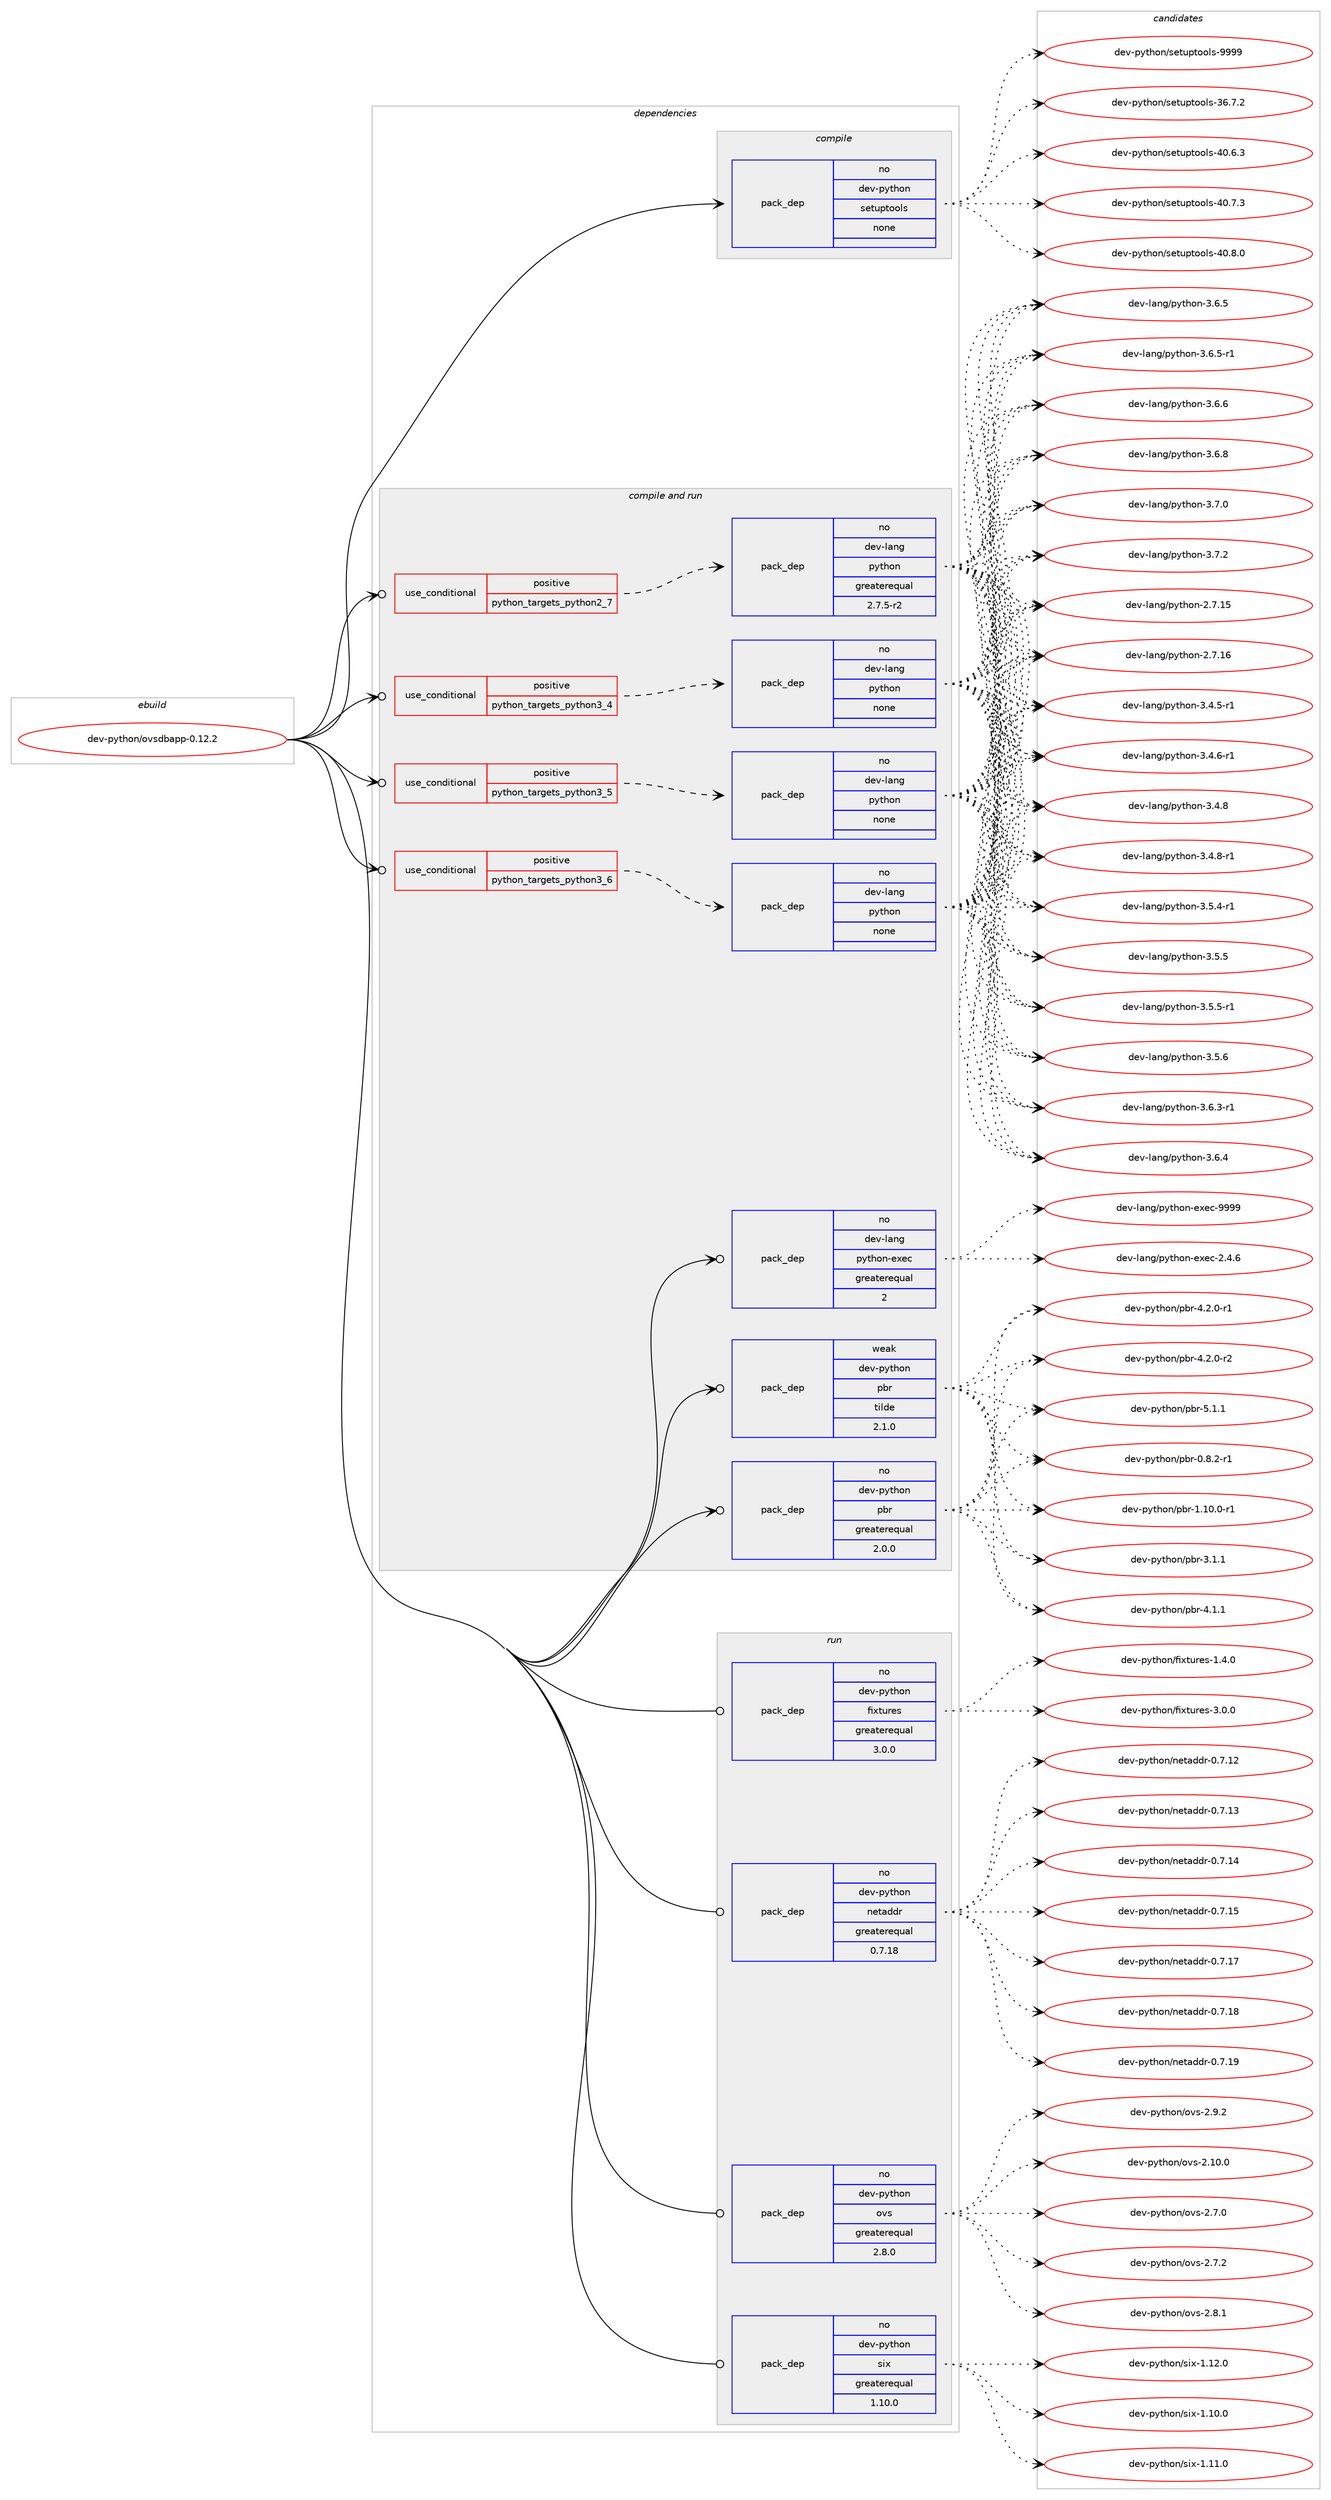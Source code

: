 digraph prolog {

# *************
# Graph options
# *************

newrank=true;
concentrate=true;
compound=true;
graph [rankdir=LR,fontname=Helvetica,fontsize=10,ranksep=1.5];#, ranksep=2.5, nodesep=0.2];
edge  [arrowhead=vee];
node  [fontname=Helvetica,fontsize=10];

# **********
# The ebuild
# **********

subgraph cluster_leftcol {
color=gray;
rank=same;
label=<<i>ebuild</i>>;
id [label="dev-python/ovsdbapp-0.12.2", color=red, width=4, href="../dev-python/ovsdbapp-0.12.2.svg"];
}

# ****************
# The dependencies
# ****************

subgraph cluster_midcol {
color=gray;
label=<<i>dependencies</i>>;
subgraph cluster_compile {
fillcolor="#eeeeee";
style=filled;
label=<<i>compile</i>>;
subgraph pack1021448 {
dependency1423583 [label=<<TABLE BORDER="0" CELLBORDER="1" CELLSPACING="0" CELLPADDING="4" WIDTH="220"><TR><TD ROWSPAN="6" CELLPADDING="30">pack_dep</TD></TR><TR><TD WIDTH="110">no</TD></TR><TR><TD>dev-python</TD></TR><TR><TD>setuptools</TD></TR><TR><TD>none</TD></TR><TR><TD></TD></TR></TABLE>>, shape=none, color=blue];
}
id:e -> dependency1423583:w [weight=20,style="solid",arrowhead="vee"];
}
subgraph cluster_compileandrun {
fillcolor="#eeeeee";
style=filled;
label=<<i>compile and run</i>>;
subgraph cond378856 {
dependency1423584 [label=<<TABLE BORDER="0" CELLBORDER="1" CELLSPACING="0" CELLPADDING="4"><TR><TD ROWSPAN="3" CELLPADDING="10">use_conditional</TD></TR><TR><TD>positive</TD></TR><TR><TD>python_targets_python2_7</TD></TR></TABLE>>, shape=none, color=red];
subgraph pack1021449 {
dependency1423585 [label=<<TABLE BORDER="0" CELLBORDER="1" CELLSPACING="0" CELLPADDING="4" WIDTH="220"><TR><TD ROWSPAN="6" CELLPADDING="30">pack_dep</TD></TR><TR><TD WIDTH="110">no</TD></TR><TR><TD>dev-lang</TD></TR><TR><TD>python</TD></TR><TR><TD>greaterequal</TD></TR><TR><TD>2.7.5-r2</TD></TR></TABLE>>, shape=none, color=blue];
}
dependency1423584:e -> dependency1423585:w [weight=20,style="dashed",arrowhead="vee"];
}
id:e -> dependency1423584:w [weight=20,style="solid",arrowhead="odotvee"];
subgraph cond378857 {
dependency1423586 [label=<<TABLE BORDER="0" CELLBORDER="1" CELLSPACING="0" CELLPADDING="4"><TR><TD ROWSPAN="3" CELLPADDING="10">use_conditional</TD></TR><TR><TD>positive</TD></TR><TR><TD>python_targets_python3_4</TD></TR></TABLE>>, shape=none, color=red];
subgraph pack1021450 {
dependency1423587 [label=<<TABLE BORDER="0" CELLBORDER="1" CELLSPACING="0" CELLPADDING="4" WIDTH="220"><TR><TD ROWSPAN="6" CELLPADDING="30">pack_dep</TD></TR><TR><TD WIDTH="110">no</TD></TR><TR><TD>dev-lang</TD></TR><TR><TD>python</TD></TR><TR><TD>none</TD></TR><TR><TD></TD></TR></TABLE>>, shape=none, color=blue];
}
dependency1423586:e -> dependency1423587:w [weight=20,style="dashed",arrowhead="vee"];
}
id:e -> dependency1423586:w [weight=20,style="solid",arrowhead="odotvee"];
subgraph cond378858 {
dependency1423588 [label=<<TABLE BORDER="0" CELLBORDER="1" CELLSPACING="0" CELLPADDING="4"><TR><TD ROWSPAN="3" CELLPADDING="10">use_conditional</TD></TR><TR><TD>positive</TD></TR><TR><TD>python_targets_python3_5</TD></TR></TABLE>>, shape=none, color=red];
subgraph pack1021451 {
dependency1423589 [label=<<TABLE BORDER="0" CELLBORDER="1" CELLSPACING="0" CELLPADDING="4" WIDTH="220"><TR><TD ROWSPAN="6" CELLPADDING="30">pack_dep</TD></TR><TR><TD WIDTH="110">no</TD></TR><TR><TD>dev-lang</TD></TR><TR><TD>python</TD></TR><TR><TD>none</TD></TR><TR><TD></TD></TR></TABLE>>, shape=none, color=blue];
}
dependency1423588:e -> dependency1423589:w [weight=20,style="dashed",arrowhead="vee"];
}
id:e -> dependency1423588:w [weight=20,style="solid",arrowhead="odotvee"];
subgraph cond378859 {
dependency1423590 [label=<<TABLE BORDER="0" CELLBORDER="1" CELLSPACING="0" CELLPADDING="4"><TR><TD ROWSPAN="3" CELLPADDING="10">use_conditional</TD></TR><TR><TD>positive</TD></TR><TR><TD>python_targets_python3_6</TD></TR></TABLE>>, shape=none, color=red];
subgraph pack1021452 {
dependency1423591 [label=<<TABLE BORDER="0" CELLBORDER="1" CELLSPACING="0" CELLPADDING="4" WIDTH="220"><TR><TD ROWSPAN="6" CELLPADDING="30">pack_dep</TD></TR><TR><TD WIDTH="110">no</TD></TR><TR><TD>dev-lang</TD></TR><TR><TD>python</TD></TR><TR><TD>none</TD></TR><TR><TD></TD></TR></TABLE>>, shape=none, color=blue];
}
dependency1423590:e -> dependency1423591:w [weight=20,style="dashed",arrowhead="vee"];
}
id:e -> dependency1423590:w [weight=20,style="solid",arrowhead="odotvee"];
subgraph pack1021453 {
dependency1423592 [label=<<TABLE BORDER="0" CELLBORDER="1" CELLSPACING="0" CELLPADDING="4" WIDTH="220"><TR><TD ROWSPAN="6" CELLPADDING="30">pack_dep</TD></TR><TR><TD WIDTH="110">no</TD></TR><TR><TD>dev-lang</TD></TR><TR><TD>python-exec</TD></TR><TR><TD>greaterequal</TD></TR><TR><TD>2</TD></TR></TABLE>>, shape=none, color=blue];
}
id:e -> dependency1423592:w [weight=20,style="solid",arrowhead="odotvee"];
subgraph pack1021454 {
dependency1423593 [label=<<TABLE BORDER="0" CELLBORDER="1" CELLSPACING="0" CELLPADDING="4" WIDTH="220"><TR><TD ROWSPAN="6" CELLPADDING="30">pack_dep</TD></TR><TR><TD WIDTH="110">no</TD></TR><TR><TD>dev-python</TD></TR><TR><TD>pbr</TD></TR><TR><TD>greaterequal</TD></TR><TR><TD>2.0.0</TD></TR></TABLE>>, shape=none, color=blue];
}
id:e -> dependency1423593:w [weight=20,style="solid",arrowhead="odotvee"];
subgraph pack1021455 {
dependency1423594 [label=<<TABLE BORDER="0" CELLBORDER="1" CELLSPACING="0" CELLPADDING="4" WIDTH="220"><TR><TD ROWSPAN="6" CELLPADDING="30">pack_dep</TD></TR><TR><TD WIDTH="110">weak</TD></TR><TR><TD>dev-python</TD></TR><TR><TD>pbr</TD></TR><TR><TD>tilde</TD></TR><TR><TD>2.1.0</TD></TR></TABLE>>, shape=none, color=blue];
}
id:e -> dependency1423594:w [weight=20,style="solid",arrowhead="odotvee"];
}
subgraph cluster_run {
fillcolor="#eeeeee";
style=filled;
label=<<i>run</i>>;
subgraph pack1021456 {
dependency1423595 [label=<<TABLE BORDER="0" CELLBORDER="1" CELLSPACING="0" CELLPADDING="4" WIDTH="220"><TR><TD ROWSPAN="6" CELLPADDING="30">pack_dep</TD></TR><TR><TD WIDTH="110">no</TD></TR><TR><TD>dev-python</TD></TR><TR><TD>fixtures</TD></TR><TR><TD>greaterequal</TD></TR><TR><TD>3.0.0</TD></TR></TABLE>>, shape=none, color=blue];
}
id:e -> dependency1423595:w [weight=20,style="solid",arrowhead="odot"];
subgraph pack1021457 {
dependency1423596 [label=<<TABLE BORDER="0" CELLBORDER="1" CELLSPACING="0" CELLPADDING="4" WIDTH="220"><TR><TD ROWSPAN="6" CELLPADDING="30">pack_dep</TD></TR><TR><TD WIDTH="110">no</TD></TR><TR><TD>dev-python</TD></TR><TR><TD>netaddr</TD></TR><TR><TD>greaterequal</TD></TR><TR><TD>0.7.18</TD></TR></TABLE>>, shape=none, color=blue];
}
id:e -> dependency1423596:w [weight=20,style="solid",arrowhead="odot"];
subgraph pack1021458 {
dependency1423597 [label=<<TABLE BORDER="0" CELLBORDER="1" CELLSPACING="0" CELLPADDING="4" WIDTH="220"><TR><TD ROWSPAN="6" CELLPADDING="30">pack_dep</TD></TR><TR><TD WIDTH="110">no</TD></TR><TR><TD>dev-python</TD></TR><TR><TD>ovs</TD></TR><TR><TD>greaterequal</TD></TR><TR><TD>2.8.0</TD></TR></TABLE>>, shape=none, color=blue];
}
id:e -> dependency1423597:w [weight=20,style="solid",arrowhead="odot"];
subgraph pack1021459 {
dependency1423598 [label=<<TABLE BORDER="0" CELLBORDER="1" CELLSPACING="0" CELLPADDING="4" WIDTH="220"><TR><TD ROWSPAN="6" CELLPADDING="30">pack_dep</TD></TR><TR><TD WIDTH="110">no</TD></TR><TR><TD>dev-python</TD></TR><TR><TD>six</TD></TR><TR><TD>greaterequal</TD></TR><TR><TD>1.10.0</TD></TR></TABLE>>, shape=none, color=blue];
}
id:e -> dependency1423598:w [weight=20,style="solid",arrowhead="odot"];
}
}

# **************
# The candidates
# **************

subgraph cluster_choices {
rank=same;
color=gray;
label=<<i>candidates</i>>;

subgraph choice1021448 {
color=black;
nodesep=1;
choice100101118451121211161041111104711510111611711211611111110811545515446554650 [label="dev-python/setuptools-36.7.2", color=red, width=4,href="../dev-python/setuptools-36.7.2.svg"];
choice100101118451121211161041111104711510111611711211611111110811545524846544651 [label="dev-python/setuptools-40.6.3", color=red, width=4,href="../dev-python/setuptools-40.6.3.svg"];
choice100101118451121211161041111104711510111611711211611111110811545524846554651 [label="dev-python/setuptools-40.7.3", color=red, width=4,href="../dev-python/setuptools-40.7.3.svg"];
choice100101118451121211161041111104711510111611711211611111110811545524846564648 [label="dev-python/setuptools-40.8.0", color=red, width=4,href="../dev-python/setuptools-40.8.0.svg"];
choice10010111845112121116104111110471151011161171121161111111081154557575757 [label="dev-python/setuptools-9999", color=red, width=4,href="../dev-python/setuptools-9999.svg"];
dependency1423583:e -> choice100101118451121211161041111104711510111611711211611111110811545515446554650:w [style=dotted,weight="100"];
dependency1423583:e -> choice100101118451121211161041111104711510111611711211611111110811545524846544651:w [style=dotted,weight="100"];
dependency1423583:e -> choice100101118451121211161041111104711510111611711211611111110811545524846554651:w [style=dotted,weight="100"];
dependency1423583:e -> choice100101118451121211161041111104711510111611711211611111110811545524846564648:w [style=dotted,weight="100"];
dependency1423583:e -> choice10010111845112121116104111110471151011161171121161111111081154557575757:w [style=dotted,weight="100"];
}
subgraph choice1021449 {
color=black;
nodesep=1;
choice10010111845108971101034711212111610411111045504655464953 [label="dev-lang/python-2.7.15", color=red, width=4,href="../dev-lang/python-2.7.15.svg"];
choice10010111845108971101034711212111610411111045504655464954 [label="dev-lang/python-2.7.16", color=red, width=4,href="../dev-lang/python-2.7.16.svg"];
choice1001011184510897110103471121211161041111104551465246534511449 [label="dev-lang/python-3.4.5-r1", color=red, width=4,href="../dev-lang/python-3.4.5-r1.svg"];
choice1001011184510897110103471121211161041111104551465246544511449 [label="dev-lang/python-3.4.6-r1", color=red, width=4,href="../dev-lang/python-3.4.6-r1.svg"];
choice100101118451089711010347112121116104111110455146524656 [label="dev-lang/python-3.4.8", color=red, width=4,href="../dev-lang/python-3.4.8.svg"];
choice1001011184510897110103471121211161041111104551465246564511449 [label="dev-lang/python-3.4.8-r1", color=red, width=4,href="../dev-lang/python-3.4.8-r1.svg"];
choice1001011184510897110103471121211161041111104551465346524511449 [label="dev-lang/python-3.5.4-r1", color=red, width=4,href="../dev-lang/python-3.5.4-r1.svg"];
choice100101118451089711010347112121116104111110455146534653 [label="dev-lang/python-3.5.5", color=red, width=4,href="../dev-lang/python-3.5.5.svg"];
choice1001011184510897110103471121211161041111104551465346534511449 [label="dev-lang/python-3.5.5-r1", color=red, width=4,href="../dev-lang/python-3.5.5-r1.svg"];
choice100101118451089711010347112121116104111110455146534654 [label="dev-lang/python-3.5.6", color=red, width=4,href="../dev-lang/python-3.5.6.svg"];
choice1001011184510897110103471121211161041111104551465446514511449 [label="dev-lang/python-3.6.3-r1", color=red, width=4,href="../dev-lang/python-3.6.3-r1.svg"];
choice100101118451089711010347112121116104111110455146544652 [label="dev-lang/python-3.6.4", color=red, width=4,href="../dev-lang/python-3.6.4.svg"];
choice100101118451089711010347112121116104111110455146544653 [label="dev-lang/python-3.6.5", color=red, width=4,href="../dev-lang/python-3.6.5.svg"];
choice1001011184510897110103471121211161041111104551465446534511449 [label="dev-lang/python-3.6.5-r1", color=red, width=4,href="../dev-lang/python-3.6.5-r1.svg"];
choice100101118451089711010347112121116104111110455146544654 [label="dev-lang/python-3.6.6", color=red, width=4,href="../dev-lang/python-3.6.6.svg"];
choice100101118451089711010347112121116104111110455146544656 [label="dev-lang/python-3.6.8", color=red, width=4,href="../dev-lang/python-3.6.8.svg"];
choice100101118451089711010347112121116104111110455146554648 [label="dev-lang/python-3.7.0", color=red, width=4,href="../dev-lang/python-3.7.0.svg"];
choice100101118451089711010347112121116104111110455146554650 [label="dev-lang/python-3.7.2", color=red, width=4,href="../dev-lang/python-3.7.2.svg"];
dependency1423585:e -> choice10010111845108971101034711212111610411111045504655464953:w [style=dotted,weight="100"];
dependency1423585:e -> choice10010111845108971101034711212111610411111045504655464954:w [style=dotted,weight="100"];
dependency1423585:e -> choice1001011184510897110103471121211161041111104551465246534511449:w [style=dotted,weight="100"];
dependency1423585:e -> choice1001011184510897110103471121211161041111104551465246544511449:w [style=dotted,weight="100"];
dependency1423585:e -> choice100101118451089711010347112121116104111110455146524656:w [style=dotted,weight="100"];
dependency1423585:e -> choice1001011184510897110103471121211161041111104551465246564511449:w [style=dotted,weight="100"];
dependency1423585:e -> choice1001011184510897110103471121211161041111104551465346524511449:w [style=dotted,weight="100"];
dependency1423585:e -> choice100101118451089711010347112121116104111110455146534653:w [style=dotted,weight="100"];
dependency1423585:e -> choice1001011184510897110103471121211161041111104551465346534511449:w [style=dotted,weight="100"];
dependency1423585:e -> choice100101118451089711010347112121116104111110455146534654:w [style=dotted,weight="100"];
dependency1423585:e -> choice1001011184510897110103471121211161041111104551465446514511449:w [style=dotted,weight="100"];
dependency1423585:e -> choice100101118451089711010347112121116104111110455146544652:w [style=dotted,weight="100"];
dependency1423585:e -> choice100101118451089711010347112121116104111110455146544653:w [style=dotted,weight="100"];
dependency1423585:e -> choice1001011184510897110103471121211161041111104551465446534511449:w [style=dotted,weight="100"];
dependency1423585:e -> choice100101118451089711010347112121116104111110455146544654:w [style=dotted,weight="100"];
dependency1423585:e -> choice100101118451089711010347112121116104111110455146544656:w [style=dotted,weight="100"];
dependency1423585:e -> choice100101118451089711010347112121116104111110455146554648:w [style=dotted,weight="100"];
dependency1423585:e -> choice100101118451089711010347112121116104111110455146554650:w [style=dotted,weight="100"];
}
subgraph choice1021450 {
color=black;
nodesep=1;
choice10010111845108971101034711212111610411111045504655464953 [label="dev-lang/python-2.7.15", color=red, width=4,href="../dev-lang/python-2.7.15.svg"];
choice10010111845108971101034711212111610411111045504655464954 [label="dev-lang/python-2.7.16", color=red, width=4,href="../dev-lang/python-2.7.16.svg"];
choice1001011184510897110103471121211161041111104551465246534511449 [label="dev-lang/python-3.4.5-r1", color=red, width=4,href="../dev-lang/python-3.4.5-r1.svg"];
choice1001011184510897110103471121211161041111104551465246544511449 [label="dev-lang/python-3.4.6-r1", color=red, width=4,href="../dev-lang/python-3.4.6-r1.svg"];
choice100101118451089711010347112121116104111110455146524656 [label="dev-lang/python-3.4.8", color=red, width=4,href="../dev-lang/python-3.4.8.svg"];
choice1001011184510897110103471121211161041111104551465246564511449 [label="dev-lang/python-3.4.8-r1", color=red, width=4,href="../dev-lang/python-3.4.8-r1.svg"];
choice1001011184510897110103471121211161041111104551465346524511449 [label="dev-lang/python-3.5.4-r1", color=red, width=4,href="../dev-lang/python-3.5.4-r1.svg"];
choice100101118451089711010347112121116104111110455146534653 [label="dev-lang/python-3.5.5", color=red, width=4,href="../dev-lang/python-3.5.5.svg"];
choice1001011184510897110103471121211161041111104551465346534511449 [label="dev-lang/python-3.5.5-r1", color=red, width=4,href="../dev-lang/python-3.5.5-r1.svg"];
choice100101118451089711010347112121116104111110455146534654 [label="dev-lang/python-3.5.6", color=red, width=4,href="../dev-lang/python-3.5.6.svg"];
choice1001011184510897110103471121211161041111104551465446514511449 [label="dev-lang/python-3.6.3-r1", color=red, width=4,href="../dev-lang/python-3.6.3-r1.svg"];
choice100101118451089711010347112121116104111110455146544652 [label="dev-lang/python-3.6.4", color=red, width=4,href="../dev-lang/python-3.6.4.svg"];
choice100101118451089711010347112121116104111110455146544653 [label="dev-lang/python-3.6.5", color=red, width=4,href="../dev-lang/python-3.6.5.svg"];
choice1001011184510897110103471121211161041111104551465446534511449 [label="dev-lang/python-3.6.5-r1", color=red, width=4,href="../dev-lang/python-3.6.5-r1.svg"];
choice100101118451089711010347112121116104111110455146544654 [label="dev-lang/python-3.6.6", color=red, width=4,href="../dev-lang/python-3.6.6.svg"];
choice100101118451089711010347112121116104111110455146544656 [label="dev-lang/python-3.6.8", color=red, width=4,href="../dev-lang/python-3.6.8.svg"];
choice100101118451089711010347112121116104111110455146554648 [label="dev-lang/python-3.7.0", color=red, width=4,href="../dev-lang/python-3.7.0.svg"];
choice100101118451089711010347112121116104111110455146554650 [label="dev-lang/python-3.7.2", color=red, width=4,href="../dev-lang/python-3.7.2.svg"];
dependency1423587:e -> choice10010111845108971101034711212111610411111045504655464953:w [style=dotted,weight="100"];
dependency1423587:e -> choice10010111845108971101034711212111610411111045504655464954:w [style=dotted,weight="100"];
dependency1423587:e -> choice1001011184510897110103471121211161041111104551465246534511449:w [style=dotted,weight="100"];
dependency1423587:e -> choice1001011184510897110103471121211161041111104551465246544511449:w [style=dotted,weight="100"];
dependency1423587:e -> choice100101118451089711010347112121116104111110455146524656:w [style=dotted,weight="100"];
dependency1423587:e -> choice1001011184510897110103471121211161041111104551465246564511449:w [style=dotted,weight="100"];
dependency1423587:e -> choice1001011184510897110103471121211161041111104551465346524511449:w [style=dotted,weight="100"];
dependency1423587:e -> choice100101118451089711010347112121116104111110455146534653:w [style=dotted,weight="100"];
dependency1423587:e -> choice1001011184510897110103471121211161041111104551465346534511449:w [style=dotted,weight="100"];
dependency1423587:e -> choice100101118451089711010347112121116104111110455146534654:w [style=dotted,weight="100"];
dependency1423587:e -> choice1001011184510897110103471121211161041111104551465446514511449:w [style=dotted,weight="100"];
dependency1423587:e -> choice100101118451089711010347112121116104111110455146544652:w [style=dotted,weight="100"];
dependency1423587:e -> choice100101118451089711010347112121116104111110455146544653:w [style=dotted,weight="100"];
dependency1423587:e -> choice1001011184510897110103471121211161041111104551465446534511449:w [style=dotted,weight="100"];
dependency1423587:e -> choice100101118451089711010347112121116104111110455146544654:w [style=dotted,weight="100"];
dependency1423587:e -> choice100101118451089711010347112121116104111110455146544656:w [style=dotted,weight="100"];
dependency1423587:e -> choice100101118451089711010347112121116104111110455146554648:w [style=dotted,weight="100"];
dependency1423587:e -> choice100101118451089711010347112121116104111110455146554650:w [style=dotted,weight="100"];
}
subgraph choice1021451 {
color=black;
nodesep=1;
choice10010111845108971101034711212111610411111045504655464953 [label="dev-lang/python-2.7.15", color=red, width=4,href="../dev-lang/python-2.7.15.svg"];
choice10010111845108971101034711212111610411111045504655464954 [label="dev-lang/python-2.7.16", color=red, width=4,href="../dev-lang/python-2.7.16.svg"];
choice1001011184510897110103471121211161041111104551465246534511449 [label="dev-lang/python-3.4.5-r1", color=red, width=4,href="../dev-lang/python-3.4.5-r1.svg"];
choice1001011184510897110103471121211161041111104551465246544511449 [label="dev-lang/python-3.4.6-r1", color=red, width=4,href="../dev-lang/python-3.4.6-r1.svg"];
choice100101118451089711010347112121116104111110455146524656 [label="dev-lang/python-3.4.8", color=red, width=4,href="../dev-lang/python-3.4.8.svg"];
choice1001011184510897110103471121211161041111104551465246564511449 [label="dev-lang/python-3.4.8-r1", color=red, width=4,href="../dev-lang/python-3.4.8-r1.svg"];
choice1001011184510897110103471121211161041111104551465346524511449 [label="dev-lang/python-3.5.4-r1", color=red, width=4,href="../dev-lang/python-3.5.4-r1.svg"];
choice100101118451089711010347112121116104111110455146534653 [label="dev-lang/python-3.5.5", color=red, width=4,href="../dev-lang/python-3.5.5.svg"];
choice1001011184510897110103471121211161041111104551465346534511449 [label="dev-lang/python-3.5.5-r1", color=red, width=4,href="../dev-lang/python-3.5.5-r1.svg"];
choice100101118451089711010347112121116104111110455146534654 [label="dev-lang/python-3.5.6", color=red, width=4,href="../dev-lang/python-3.5.6.svg"];
choice1001011184510897110103471121211161041111104551465446514511449 [label="dev-lang/python-3.6.3-r1", color=red, width=4,href="../dev-lang/python-3.6.3-r1.svg"];
choice100101118451089711010347112121116104111110455146544652 [label="dev-lang/python-3.6.4", color=red, width=4,href="../dev-lang/python-3.6.4.svg"];
choice100101118451089711010347112121116104111110455146544653 [label="dev-lang/python-3.6.5", color=red, width=4,href="../dev-lang/python-3.6.5.svg"];
choice1001011184510897110103471121211161041111104551465446534511449 [label="dev-lang/python-3.6.5-r1", color=red, width=4,href="../dev-lang/python-3.6.5-r1.svg"];
choice100101118451089711010347112121116104111110455146544654 [label="dev-lang/python-3.6.6", color=red, width=4,href="../dev-lang/python-3.6.6.svg"];
choice100101118451089711010347112121116104111110455146544656 [label="dev-lang/python-3.6.8", color=red, width=4,href="../dev-lang/python-3.6.8.svg"];
choice100101118451089711010347112121116104111110455146554648 [label="dev-lang/python-3.7.0", color=red, width=4,href="../dev-lang/python-3.7.0.svg"];
choice100101118451089711010347112121116104111110455146554650 [label="dev-lang/python-3.7.2", color=red, width=4,href="../dev-lang/python-3.7.2.svg"];
dependency1423589:e -> choice10010111845108971101034711212111610411111045504655464953:w [style=dotted,weight="100"];
dependency1423589:e -> choice10010111845108971101034711212111610411111045504655464954:w [style=dotted,weight="100"];
dependency1423589:e -> choice1001011184510897110103471121211161041111104551465246534511449:w [style=dotted,weight="100"];
dependency1423589:e -> choice1001011184510897110103471121211161041111104551465246544511449:w [style=dotted,weight="100"];
dependency1423589:e -> choice100101118451089711010347112121116104111110455146524656:w [style=dotted,weight="100"];
dependency1423589:e -> choice1001011184510897110103471121211161041111104551465246564511449:w [style=dotted,weight="100"];
dependency1423589:e -> choice1001011184510897110103471121211161041111104551465346524511449:w [style=dotted,weight="100"];
dependency1423589:e -> choice100101118451089711010347112121116104111110455146534653:w [style=dotted,weight="100"];
dependency1423589:e -> choice1001011184510897110103471121211161041111104551465346534511449:w [style=dotted,weight="100"];
dependency1423589:e -> choice100101118451089711010347112121116104111110455146534654:w [style=dotted,weight="100"];
dependency1423589:e -> choice1001011184510897110103471121211161041111104551465446514511449:w [style=dotted,weight="100"];
dependency1423589:e -> choice100101118451089711010347112121116104111110455146544652:w [style=dotted,weight="100"];
dependency1423589:e -> choice100101118451089711010347112121116104111110455146544653:w [style=dotted,weight="100"];
dependency1423589:e -> choice1001011184510897110103471121211161041111104551465446534511449:w [style=dotted,weight="100"];
dependency1423589:e -> choice100101118451089711010347112121116104111110455146544654:w [style=dotted,weight="100"];
dependency1423589:e -> choice100101118451089711010347112121116104111110455146544656:w [style=dotted,weight="100"];
dependency1423589:e -> choice100101118451089711010347112121116104111110455146554648:w [style=dotted,weight="100"];
dependency1423589:e -> choice100101118451089711010347112121116104111110455146554650:w [style=dotted,weight="100"];
}
subgraph choice1021452 {
color=black;
nodesep=1;
choice10010111845108971101034711212111610411111045504655464953 [label="dev-lang/python-2.7.15", color=red, width=4,href="../dev-lang/python-2.7.15.svg"];
choice10010111845108971101034711212111610411111045504655464954 [label="dev-lang/python-2.7.16", color=red, width=4,href="../dev-lang/python-2.7.16.svg"];
choice1001011184510897110103471121211161041111104551465246534511449 [label="dev-lang/python-3.4.5-r1", color=red, width=4,href="../dev-lang/python-3.4.5-r1.svg"];
choice1001011184510897110103471121211161041111104551465246544511449 [label="dev-lang/python-3.4.6-r1", color=red, width=4,href="../dev-lang/python-3.4.6-r1.svg"];
choice100101118451089711010347112121116104111110455146524656 [label="dev-lang/python-3.4.8", color=red, width=4,href="../dev-lang/python-3.4.8.svg"];
choice1001011184510897110103471121211161041111104551465246564511449 [label="dev-lang/python-3.4.8-r1", color=red, width=4,href="../dev-lang/python-3.4.8-r1.svg"];
choice1001011184510897110103471121211161041111104551465346524511449 [label="dev-lang/python-3.5.4-r1", color=red, width=4,href="../dev-lang/python-3.5.4-r1.svg"];
choice100101118451089711010347112121116104111110455146534653 [label="dev-lang/python-3.5.5", color=red, width=4,href="../dev-lang/python-3.5.5.svg"];
choice1001011184510897110103471121211161041111104551465346534511449 [label="dev-lang/python-3.5.5-r1", color=red, width=4,href="../dev-lang/python-3.5.5-r1.svg"];
choice100101118451089711010347112121116104111110455146534654 [label="dev-lang/python-3.5.6", color=red, width=4,href="../dev-lang/python-3.5.6.svg"];
choice1001011184510897110103471121211161041111104551465446514511449 [label="dev-lang/python-3.6.3-r1", color=red, width=4,href="../dev-lang/python-3.6.3-r1.svg"];
choice100101118451089711010347112121116104111110455146544652 [label="dev-lang/python-3.6.4", color=red, width=4,href="../dev-lang/python-3.6.4.svg"];
choice100101118451089711010347112121116104111110455146544653 [label="dev-lang/python-3.6.5", color=red, width=4,href="../dev-lang/python-3.6.5.svg"];
choice1001011184510897110103471121211161041111104551465446534511449 [label="dev-lang/python-3.6.5-r1", color=red, width=4,href="../dev-lang/python-3.6.5-r1.svg"];
choice100101118451089711010347112121116104111110455146544654 [label="dev-lang/python-3.6.6", color=red, width=4,href="../dev-lang/python-3.6.6.svg"];
choice100101118451089711010347112121116104111110455146544656 [label="dev-lang/python-3.6.8", color=red, width=4,href="../dev-lang/python-3.6.8.svg"];
choice100101118451089711010347112121116104111110455146554648 [label="dev-lang/python-3.7.0", color=red, width=4,href="../dev-lang/python-3.7.0.svg"];
choice100101118451089711010347112121116104111110455146554650 [label="dev-lang/python-3.7.2", color=red, width=4,href="../dev-lang/python-3.7.2.svg"];
dependency1423591:e -> choice10010111845108971101034711212111610411111045504655464953:w [style=dotted,weight="100"];
dependency1423591:e -> choice10010111845108971101034711212111610411111045504655464954:w [style=dotted,weight="100"];
dependency1423591:e -> choice1001011184510897110103471121211161041111104551465246534511449:w [style=dotted,weight="100"];
dependency1423591:e -> choice1001011184510897110103471121211161041111104551465246544511449:w [style=dotted,weight="100"];
dependency1423591:e -> choice100101118451089711010347112121116104111110455146524656:w [style=dotted,weight="100"];
dependency1423591:e -> choice1001011184510897110103471121211161041111104551465246564511449:w [style=dotted,weight="100"];
dependency1423591:e -> choice1001011184510897110103471121211161041111104551465346524511449:w [style=dotted,weight="100"];
dependency1423591:e -> choice100101118451089711010347112121116104111110455146534653:w [style=dotted,weight="100"];
dependency1423591:e -> choice1001011184510897110103471121211161041111104551465346534511449:w [style=dotted,weight="100"];
dependency1423591:e -> choice100101118451089711010347112121116104111110455146534654:w [style=dotted,weight="100"];
dependency1423591:e -> choice1001011184510897110103471121211161041111104551465446514511449:w [style=dotted,weight="100"];
dependency1423591:e -> choice100101118451089711010347112121116104111110455146544652:w [style=dotted,weight="100"];
dependency1423591:e -> choice100101118451089711010347112121116104111110455146544653:w [style=dotted,weight="100"];
dependency1423591:e -> choice1001011184510897110103471121211161041111104551465446534511449:w [style=dotted,weight="100"];
dependency1423591:e -> choice100101118451089711010347112121116104111110455146544654:w [style=dotted,weight="100"];
dependency1423591:e -> choice100101118451089711010347112121116104111110455146544656:w [style=dotted,weight="100"];
dependency1423591:e -> choice100101118451089711010347112121116104111110455146554648:w [style=dotted,weight="100"];
dependency1423591:e -> choice100101118451089711010347112121116104111110455146554650:w [style=dotted,weight="100"];
}
subgraph choice1021453 {
color=black;
nodesep=1;
choice1001011184510897110103471121211161041111104510112010199455046524654 [label="dev-lang/python-exec-2.4.6", color=red, width=4,href="../dev-lang/python-exec-2.4.6.svg"];
choice10010111845108971101034711212111610411111045101120101994557575757 [label="dev-lang/python-exec-9999", color=red, width=4,href="../dev-lang/python-exec-9999.svg"];
dependency1423592:e -> choice1001011184510897110103471121211161041111104510112010199455046524654:w [style=dotted,weight="100"];
dependency1423592:e -> choice10010111845108971101034711212111610411111045101120101994557575757:w [style=dotted,weight="100"];
}
subgraph choice1021454 {
color=black;
nodesep=1;
choice1001011184511212111610411111047112981144548465646504511449 [label="dev-python/pbr-0.8.2-r1", color=red, width=4,href="../dev-python/pbr-0.8.2-r1.svg"];
choice100101118451121211161041111104711298114454946494846484511449 [label="dev-python/pbr-1.10.0-r1", color=red, width=4,href="../dev-python/pbr-1.10.0-r1.svg"];
choice100101118451121211161041111104711298114455146494649 [label="dev-python/pbr-3.1.1", color=red, width=4,href="../dev-python/pbr-3.1.1.svg"];
choice100101118451121211161041111104711298114455246494649 [label="dev-python/pbr-4.1.1", color=red, width=4,href="../dev-python/pbr-4.1.1.svg"];
choice1001011184511212111610411111047112981144552465046484511449 [label="dev-python/pbr-4.2.0-r1", color=red, width=4,href="../dev-python/pbr-4.2.0-r1.svg"];
choice1001011184511212111610411111047112981144552465046484511450 [label="dev-python/pbr-4.2.0-r2", color=red, width=4,href="../dev-python/pbr-4.2.0-r2.svg"];
choice100101118451121211161041111104711298114455346494649 [label="dev-python/pbr-5.1.1", color=red, width=4,href="../dev-python/pbr-5.1.1.svg"];
dependency1423593:e -> choice1001011184511212111610411111047112981144548465646504511449:w [style=dotted,weight="100"];
dependency1423593:e -> choice100101118451121211161041111104711298114454946494846484511449:w [style=dotted,weight="100"];
dependency1423593:e -> choice100101118451121211161041111104711298114455146494649:w [style=dotted,weight="100"];
dependency1423593:e -> choice100101118451121211161041111104711298114455246494649:w [style=dotted,weight="100"];
dependency1423593:e -> choice1001011184511212111610411111047112981144552465046484511449:w [style=dotted,weight="100"];
dependency1423593:e -> choice1001011184511212111610411111047112981144552465046484511450:w [style=dotted,weight="100"];
dependency1423593:e -> choice100101118451121211161041111104711298114455346494649:w [style=dotted,weight="100"];
}
subgraph choice1021455 {
color=black;
nodesep=1;
choice1001011184511212111610411111047112981144548465646504511449 [label="dev-python/pbr-0.8.2-r1", color=red, width=4,href="../dev-python/pbr-0.8.2-r1.svg"];
choice100101118451121211161041111104711298114454946494846484511449 [label="dev-python/pbr-1.10.0-r1", color=red, width=4,href="../dev-python/pbr-1.10.0-r1.svg"];
choice100101118451121211161041111104711298114455146494649 [label="dev-python/pbr-3.1.1", color=red, width=4,href="../dev-python/pbr-3.1.1.svg"];
choice100101118451121211161041111104711298114455246494649 [label="dev-python/pbr-4.1.1", color=red, width=4,href="../dev-python/pbr-4.1.1.svg"];
choice1001011184511212111610411111047112981144552465046484511449 [label="dev-python/pbr-4.2.0-r1", color=red, width=4,href="../dev-python/pbr-4.2.0-r1.svg"];
choice1001011184511212111610411111047112981144552465046484511450 [label="dev-python/pbr-4.2.0-r2", color=red, width=4,href="../dev-python/pbr-4.2.0-r2.svg"];
choice100101118451121211161041111104711298114455346494649 [label="dev-python/pbr-5.1.1", color=red, width=4,href="../dev-python/pbr-5.1.1.svg"];
dependency1423594:e -> choice1001011184511212111610411111047112981144548465646504511449:w [style=dotted,weight="100"];
dependency1423594:e -> choice100101118451121211161041111104711298114454946494846484511449:w [style=dotted,weight="100"];
dependency1423594:e -> choice100101118451121211161041111104711298114455146494649:w [style=dotted,weight="100"];
dependency1423594:e -> choice100101118451121211161041111104711298114455246494649:w [style=dotted,weight="100"];
dependency1423594:e -> choice1001011184511212111610411111047112981144552465046484511449:w [style=dotted,weight="100"];
dependency1423594:e -> choice1001011184511212111610411111047112981144552465046484511450:w [style=dotted,weight="100"];
dependency1423594:e -> choice100101118451121211161041111104711298114455346494649:w [style=dotted,weight="100"];
}
subgraph choice1021456 {
color=black;
nodesep=1;
choice1001011184511212111610411111047102105120116117114101115454946524648 [label="dev-python/fixtures-1.4.0", color=red, width=4,href="../dev-python/fixtures-1.4.0.svg"];
choice1001011184511212111610411111047102105120116117114101115455146484648 [label="dev-python/fixtures-3.0.0", color=red, width=4,href="../dev-python/fixtures-3.0.0.svg"];
dependency1423595:e -> choice1001011184511212111610411111047102105120116117114101115454946524648:w [style=dotted,weight="100"];
dependency1423595:e -> choice1001011184511212111610411111047102105120116117114101115455146484648:w [style=dotted,weight="100"];
}
subgraph choice1021457 {
color=black;
nodesep=1;
choice10010111845112121116104111110471101011169710010011445484655464950 [label="dev-python/netaddr-0.7.12", color=red, width=4,href="../dev-python/netaddr-0.7.12.svg"];
choice10010111845112121116104111110471101011169710010011445484655464951 [label="dev-python/netaddr-0.7.13", color=red, width=4,href="../dev-python/netaddr-0.7.13.svg"];
choice10010111845112121116104111110471101011169710010011445484655464952 [label="dev-python/netaddr-0.7.14", color=red, width=4,href="../dev-python/netaddr-0.7.14.svg"];
choice10010111845112121116104111110471101011169710010011445484655464953 [label="dev-python/netaddr-0.7.15", color=red, width=4,href="../dev-python/netaddr-0.7.15.svg"];
choice10010111845112121116104111110471101011169710010011445484655464955 [label="dev-python/netaddr-0.7.17", color=red, width=4,href="../dev-python/netaddr-0.7.17.svg"];
choice10010111845112121116104111110471101011169710010011445484655464956 [label="dev-python/netaddr-0.7.18", color=red, width=4,href="../dev-python/netaddr-0.7.18.svg"];
choice10010111845112121116104111110471101011169710010011445484655464957 [label="dev-python/netaddr-0.7.19", color=red, width=4,href="../dev-python/netaddr-0.7.19.svg"];
dependency1423596:e -> choice10010111845112121116104111110471101011169710010011445484655464950:w [style=dotted,weight="100"];
dependency1423596:e -> choice10010111845112121116104111110471101011169710010011445484655464951:w [style=dotted,weight="100"];
dependency1423596:e -> choice10010111845112121116104111110471101011169710010011445484655464952:w [style=dotted,weight="100"];
dependency1423596:e -> choice10010111845112121116104111110471101011169710010011445484655464953:w [style=dotted,weight="100"];
dependency1423596:e -> choice10010111845112121116104111110471101011169710010011445484655464955:w [style=dotted,weight="100"];
dependency1423596:e -> choice10010111845112121116104111110471101011169710010011445484655464956:w [style=dotted,weight="100"];
dependency1423596:e -> choice10010111845112121116104111110471101011169710010011445484655464957:w [style=dotted,weight="100"];
}
subgraph choice1021458 {
color=black;
nodesep=1;
choice100101118451121211161041111104711111811545504649484648 [label="dev-python/ovs-2.10.0", color=red, width=4,href="../dev-python/ovs-2.10.0.svg"];
choice1001011184511212111610411111047111118115455046554648 [label="dev-python/ovs-2.7.0", color=red, width=4,href="../dev-python/ovs-2.7.0.svg"];
choice1001011184511212111610411111047111118115455046554650 [label="dev-python/ovs-2.7.2", color=red, width=4,href="../dev-python/ovs-2.7.2.svg"];
choice1001011184511212111610411111047111118115455046564649 [label="dev-python/ovs-2.8.1", color=red, width=4,href="../dev-python/ovs-2.8.1.svg"];
choice1001011184511212111610411111047111118115455046574650 [label="dev-python/ovs-2.9.2", color=red, width=4,href="../dev-python/ovs-2.9.2.svg"];
dependency1423597:e -> choice100101118451121211161041111104711111811545504649484648:w [style=dotted,weight="100"];
dependency1423597:e -> choice1001011184511212111610411111047111118115455046554648:w [style=dotted,weight="100"];
dependency1423597:e -> choice1001011184511212111610411111047111118115455046554650:w [style=dotted,weight="100"];
dependency1423597:e -> choice1001011184511212111610411111047111118115455046564649:w [style=dotted,weight="100"];
dependency1423597:e -> choice1001011184511212111610411111047111118115455046574650:w [style=dotted,weight="100"];
}
subgraph choice1021459 {
color=black;
nodesep=1;
choice100101118451121211161041111104711510512045494649484648 [label="dev-python/six-1.10.0", color=red, width=4,href="../dev-python/six-1.10.0.svg"];
choice100101118451121211161041111104711510512045494649494648 [label="dev-python/six-1.11.0", color=red, width=4,href="../dev-python/six-1.11.0.svg"];
choice100101118451121211161041111104711510512045494649504648 [label="dev-python/six-1.12.0", color=red, width=4,href="../dev-python/six-1.12.0.svg"];
dependency1423598:e -> choice100101118451121211161041111104711510512045494649484648:w [style=dotted,weight="100"];
dependency1423598:e -> choice100101118451121211161041111104711510512045494649494648:w [style=dotted,weight="100"];
dependency1423598:e -> choice100101118451121211161041111104711510512045494649504648:w [style=dotted,weight="100"];
}
}

}
